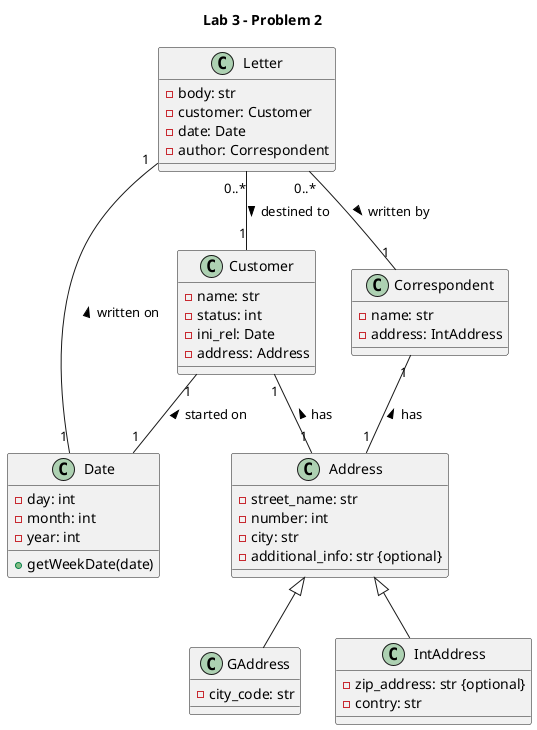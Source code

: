 @startuml

title Lab 3 - Problem 2

class Letter{
    - body: str
    - customer: Customer
    - date: Date
    - author: Correspondent
}

class Date{
    - day: int
    - month: int
    - year: int
    + getWeekDate(date)
}

class Correspondent{
    - name: str
    - address: IntAddress
}

class Customer{
    - name: str
    - status: int
    - ini_rel: Date
    - address: Address
}

class Address{
    - street_name: str
    - number: int
    - city: str
    - additional_info: str {optional}
}

class GAddress{
    - city_code: str
}
class IntAddress{
    - zip_address: str {optional}
    - contry: str
}

Customer "1" -down- "1" Date: started on <
Letter "1" -down- "1" Date: written on <
Letter "0..*" -down- "1" Customer: destined to >
Letter "0..*" -down- "1" Correspondent: written by >
Customer "1" -down- "1" Address: has <
Correspondent "1" -down- "1" Address: has <
Address <|-- GAddress
Address <|-- IntAddress
@enduml